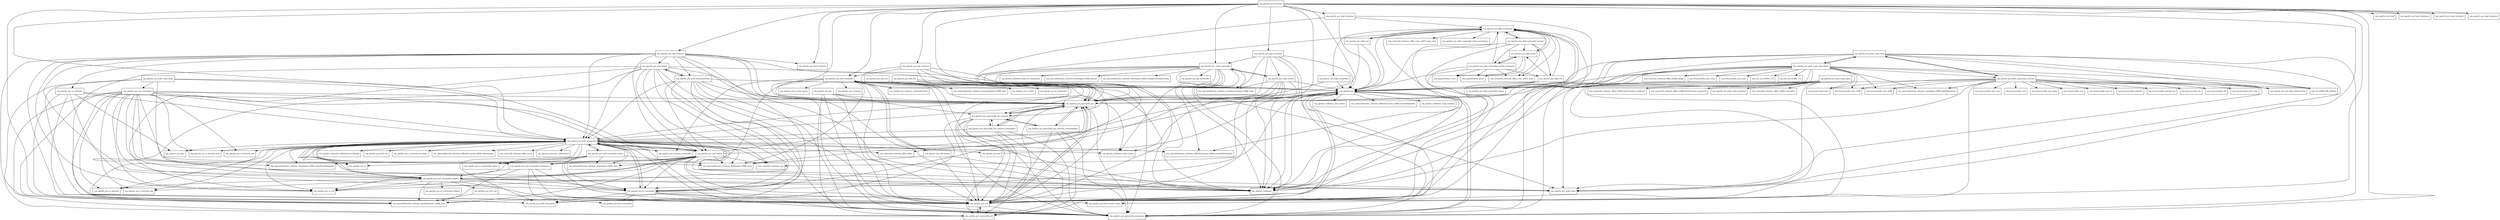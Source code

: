 digraph poi_ooxml_3_17_package_dependencies {
  node [shape = box, fontsize=10.0];
  org_apache_poi -> org_apache_poi_openxml4j_exceptions;
  org_apache_poi -> org_apache_poi_openxml4j_opc;
  org_apache_poi -> org_apache_poi_openxml4j_opc_internal;
  org_apache_poi -> org_apache_poi_openxml4j_util;
  org_apache_poi -> org_apache_poi_util;
  org_apache_poi -> org_apache_xmlbeans;
  org_apache_poi -> org_apache_xmlbeans_impl_common;
  org_apache_poi -> org_apache_xmlbeans_xml_stream;
  org_apache_poi -> org_openxmlformats_schemas_officeDocument_x2006_customProperties;
  org_apache_poi -> org_openxmlformats_schemas_officeDocument_x2006_extendedProperties;
  org_apache_poi_dev -> org_apache_poi_openxml4j_exceptions;
  org_apache_poi_dev -> org_apache_poi_openxml4j_opc;
  org_apache_poi_dev -> org_apache_poi_openxml4j_opc_internal;
  org_apache_poi_dev -> org_apache_poi_openxml4j_util;
  org_apache_poi_dev -> org_apache_poi_util;
  org_apache_poi_extractor -> org_apache_poi;
  org_apache_poi_extractor -> org_apache_poi_hsmf;
  org_apache_poi_extractor -> org_apache_poi_hsmf_datatypes;
  org_apache_poi_extractor -> org_apache_poi_hsmf_extractor;
  org_apache_poi_extractor -> org_apache_poi_hssf_extractor;
  org_apache_poi_extractor -> org_apache_poi_hssf_record_crypto;
  org_apache_poi_extractor -> org_apache_poi_hwpf_extractor;
  org_apache_poi_extractor -> org_apache_poi_openxml4j_exceptions;
  org_apache_poi_extractor -> org_apache_poi_openxml4j_opc;
  org_apache_poi_extractor -> org_apache_poi_poifs_crypt;
  org_apache_poi_extractor -> org_apache_poi_poifs_filesystem;
  org_apache_poi_extractor -> org_apache_poi_util;
  org_apache_poi_extractor -> org_apache_poi_xdgf_extractor;
  org_apache_poi_extractor -> org_apache_poi_xslf_extractor;
  org_apache_poi_extractor -> org_apache_poi_xslf_usermodel;
  org_apache_poi_extractor -> org_apache_poi_xssf_extractor;
  org_apache_poi_extractor -> org_apache_poi_xssf_usermodel;
  org_apache_poi_extractor -> org_apache_poi_xwpf_extractor;
  org_apache_poi_extractor -> org_apache_poi_xwpf_usermodel;
  org_apache_poi_extractor -> org_apache_xmlbeans;
  org_apache_poi_openxml4j_exceptions -> org_apache_poi;
  org_apache_poi_openxml4j_opc -> org_apache_poi_openxml4j_exceptions;
  org_apache_poi_openxml4j_opc -> org_apache_poi_openxml4j_opc_internal;
  org_apache_poi_openxml4j_opc -> org_apache_poi_openxml4j_opc_internal_marshallers;
  org_apache_poi_openxml4j_opc -> org_apache_poi_openxml4j_opc_internal_unmarshallers;
  org_apache_poi_openxml4j_opc -> org_apache_poi_openxml4j_util;
  org_apache_poi_openxml4j_opc -> org_apache_poi_util;
  org_apache_poi_openxml4j_opc_internal -> org_apache_poi_openxml4j_exceptions;
  org_apache_poi_openxml4j_opc_internal -> org_apache_poi_openxml4j_opc;
  org_apache_poi_openxml4j_opc_internal -> org_apache_poi_openxml4j_opc_internal_marshallers;
  org_apache_poi_openxml4j_opc_internal -> org_apache_poi_openxml4j_opc_internal_unmarshallers;
  org_apache_poi_openxml4j_opc_internal -> org_apache_poi_openxml4j_util;
  org_apache_poi_openxml4j_opc_internal -> org_apache_poi_poifs_filesystem;
  org_apache_poi_openxml4j_opc_internal -> org_apache_poi_util;
  org_apache_poi_openxml4j_opc_internal_marshallers -> org_apache_poi_openxml4j_exceptions;
  org_apache_poi_openxml4j_opc_internal_marshallers -> org_apache_poi_openxml4j_opc;
  org_apache_poi_openxml4j_opc_internal_marshallers -> org_apache_poi_openxml4j_opc_internal;
  org_apache_poi_openxml4j_opc_internal_marshallers -> org_apache_poi_openxml4j_util;
  org_apache_poi_openxml4j_opc_internal_marshallers -> org_apache_poi_util;
  org_apache_poi_openxml4j_opc_internal_marshallers -> org_apache_poi_xssf_usermodel;
  org_apache_poi_openxml4j_opc_internal_unmarshallers -> org_apache_poi_openxml4j_exceptions;
  org_apache_poi_openxml4j_opc_internal_unmarshallers -> org_apache_poi_openxml4j_opc;
  org_apache_poi_openxml4j_opc_internal_unmarshallers -> org_apache_poi_openxml4j_opc_internal;
  org_apache_poi_openxml4j_opc_internal_unmarshallers -> org_apache_poi_openxml4j_util;
  org_apache_poi_openxml4j_opc_internal_unmarshallers -> org_apache_poi_util;
  org_apache_poi_openxml4j_util -> org_apache_poi_util;
  org_apache_poi_poifs_crypt_agile -> com_microsoft_schemas_office_x2006_encryption;
  org_apache_poi_poifs_crypt_agile -> com_microsoft_schemas_office_x2006_keyEncryptor_certificate;
  org_apache_poi_poifs_crypt_agile -> com_microsoft_schemas_office_x2006_keyEncryptor_password;
  org_apache_poi_poifs_crypt_agile -> org_apache_poi;
  org_apache_poi_poifs_crypt_agile -> org_apache_poi_poifs_crypt;
  org_apache_poi_poifs_crypt_agile -> org_apache_poi_poifs_crypt_standard;
  org_apache_poi_poifs_crypt_agile -> org_apache_poi_poifs_filesystem;
  org_apache_poi_poifs_crypt_agile -> org_apache_poi_util;
  org_apache_poi_poifs_crypt_agile -> org_apache_xmlbeans;
  org_apache_poi_poifs_crypt_dsig -> org_apache_jcp_xml_dsig_internal_dom;
  org_apache_poi_poifs_crypt_dsig -> org_apache_poi;
  org_apache_poi_poifs_crypt_dsig -> org_apache_poi_openxml4j_exceptions;
  org_apache_poi_poifs_crypt_dsig -> org_apache_poi_openxml4j_opc;
  org_apache_poi_poifs_crypt_dsig -> org_apache_poi_poifs_crypt;
  org_apache_poi_poifs_crypt_dsig -> org_apache_poi_poifs_crypt_dsig_facets;
  org_apache_poi_poifs_crypt_dsig -> org_apache_poi_poifs_crypt_dsig_services;
  org_apache_poi_poifs_crypt_dsig -> org_apache_poi_util;
  org_apache_poi_poifs_crypt_dsig -> org_apache_xmlbeans;
  org_apache_poi_poifs_crypt_dsig -> org_w3_x2000_x09_xmldsig;
  org_apache_poi_poifs_crypt_dsig_facets -> com_microsoft_schemas_office_x2006_digsig;
  org_apache_poi_poifs_crypt_dsig_facets -> org_apache_jcp_xml_dsig_internal_dom;
  org_apache_poi_poifs_crypt_dsig_facets -> org_apache_poi;
  org_apache_poi_poifs_crypt_dsig_facets -> org_apache_poi_openxml4j_exceptions;
  org_apache_poi_poifs_crypt_dsig_facets -> org_apache_poi_openxml4j_opc;
  org_apache_poi_poifs_crypt_dsig_facets -> org_apache_poi_poifs_crypt;
  org_apache_poi_poifs_crypt_dsig_facets -> org_apache_poi_poifs_crypt_dsig;
  org_apache_poi_poifs_crypt_dsig_facets -> org_apache_poi_poifs_crypt_dsig_services;
  org_apache_poi_poifs_crypt_dsig_facets -> org_apache_poi_util;
  org_apache_poi_poifs_crypt_dsig_facets -> org_apache_xmlbeans;
  org_apache_poi_poifs_crypt_dsig_facets -> org_bouncycastle_asn1;
  org_apache_poi_poifs_crypt_dsig_facets -> org_bouncycastle_asn1_ocsp;
  org_apache_poi_poifs_crypt_dsig_facets -> org_bouncycastle_asn1_x500;
  org_apache_poi_poifs_crypt_dsig_facets -> org_bouncycastle_asn1_x509;
  org_apache_poi_poifs_crypt_dsig_facets -> org_bouncycastle_cert_ocsp;
  org_apache_poi_poifs_crypt_dsig_facets -> org_etsi_uri_x01903_v13;
  org_apache_poi_poifs_crypt_dsig_facets -> org_etsi_uri_x01903_v14;
  org_apache_poi_poifs_crypt_dsig_facets -> org_openxmlformats_schemas_xpackage_x2006_digitalSignature;
  org_apache_poi_poifs_crypt_dsig_facets -> org_w3_x2000_x09_xmldsig;
  org_apache_poi_poifs_crypt_dsig_services -> org_apache_jcp_xml_dsig_internal_dom;
  org_apache_poi_poifs_crypt_dsig_services -> org_apache_poi;
  org_apache_poi_poifs_crypt_dsig_services -> org_apache_poi_poifs_crypt;
  org_apache_poi_poifs_crypt_dsig_services -> org_apache_poi_poifs_crypt_dsig;
  org_apache_poi_poifs_crypt_dsig_services -> org_apache_poi_util;
  org_apache_poi_poifs_crypt_dsig_services -> org_apache_xmlbeans;
  org_apache_poi_poifs_crypt_dsig_services -> org_bouncycastle_asn1;
  org_apache_poi_poifs_crypt_dsig_services -> org_bouncycastle_asn1_cmp;
  org_apache_poi_poifs_crypt_dsig_services -> org_bouncycastle_asn1_nist;
  org_apache_poi_poifs_crypt_dsig_services -> org_bouncycastle_asn1_x500;
  org_apache_poi_poifs_crypt_dsig_services -> org_bouncycastle_asn1_x509;
  org_apache_poi_poifs_crypt_dsig_services -> org_bouncycastle_cert;
  org_apache_poi_poifs_crypt_dsig_services -> org_bouncycastle_cert_jcajce;
  org_apache_poi_poifs_crypt_dsig_services -> org_bouncycastle_cms;
  org_apache_poi_poifs_crypt_dsig_services -> org_bouncycastle_cms_bc;
  org_apache_poi_poifs_crypt_dsig_services -> org_bouncycastle_operator;
  org_apache_poi_poifs_crypt_dsig_services -> org_bouncycastle_operator_bc;
  org_apache_poi_poifs_crypt_dsig_services -> org_bouncycastle_tsp;
  org_apache_poi_poifs_crypt_dsig_services -> org_bouncycastle_util;
  org_apache_poi_poifs_crypt_dsig_services -> org_openxmlformats_schemas_xpackage_x2006_digitalSignature;
  org_apache_poi_poifs_crypt_dsig_services -> org_w3_x2000_x09_xmldsig;
  org_apache_poi_poifs_crypt_temp -> org_apache_poi_openxml4j_util;
  org_apache_poi_poifs_crypt_temp -> org_apache_poi_poifs_crypt;
  org_apache_poi_poifs_crypt_temp -> org_apache_poi_util;
  org_apache_poi_poifs_crypt_temp -> org_apache_poi_xssf_model;
  org_apache_poi_poifs_crypt_temp -> org_apache_poi_xssf_streaming;
  org_apache_poi_poifs_crypt_temp -> org_apache_poi_xssf_usermodel;
  org_apache_poi_ss_extractor -> org_apache_poi_hpsf;
  org_apache_poi_ss_extractor -> org_apache_poi_openxml4j_opc;
  org_apache_poi_ss_extractor -> org_apache_poi_poifs_filesystem;
  org_apache_poi_ss_extractor -> org_apache_poi_ss_usermodel;
  org_apache_poi_ss_extractor -> org_apache_poi_util;
  org_apache_poi_ss_extractor -> org_apache_poi_xssf_usermodel;
  org_apache_poi_ss_usermodel -> org_apache_poi;
  org_apache_poi_ss_usermodel -> org_apache_poi_hssf_record_crypto;
  org_apache_poi_ss_usermodel -> org_apache_poi_hssf_usermodel;
  org_apache_poi_ss_usermodel -> org_apache_poi_openxml4j_exceptions;
  org_apache_poi_ss_usermodel -> org_apache_poi_openxml4j_opc;
  org_apache_poi_ss_usermodel -> org_apache_poi_poifs_filesystem;
  org_apache_poi_ss_usermodel -> org_apache_poi_util;
  org_apache_poi_ss_usermodel -> org_apache_poi_xssf_usermodel;
  org_apache_poi_util -> org_apache_poi;
  org_apache_poi_util -> org_apache_poi_openxml4j_exceptions;
  org_apache_poi_util -> org_apache_poi_openxml4j_opc;
  org_apache_poi_util -> org_apache_poi_openxml4j_util;
  org_apache_poi_xdgf_exceptions -> org_apache_poi;
  org_apache_poi_xdgf_exceptions -> org_apache_poi_openxml4j_opc;
  org_apache_poi_xdgf_extractor -> org_apache_poi;
  org_apache_poi_xdgf_extractor -> org_apache_poi_openxml4j_opc;
  org_apache_poi_xdgf_extractor -> org_apache_poi_xdgf_usermodel;
  org_apache_poi_xdgf_extractor -> org_apache_poi_xdgf_usermodel_shape;
  org_apache_poi_xdgf_geom -> com_graphbuilder_curve;
  org_apache_poi_xdgf_geom -> com_graphbuilder_geom;
  org_apache_poi_xdgf_geom -> org_apache_poi_xdgf_usermodel;
  org_apache_poi_xdgf_geom -> org_apache_poi_xdgf_usermodel_section_geometry;
  org_apache_poi_xdgf_usermodel -> com_microsoft_schemas_office_visio_x2012_main;
  org_apache_poi_xdgf_usermodel -> com_microsoft_schemas_office_visio_x2012_main_impl;
  org_apache_poi_xdgf_usermodel -> org_apache_poi;
  org_apache_poi_xdgf_usermodel -> org_apache_poi_openxml4j_exceptions;
  org_apache_poi_xdgf_usermodel -> org_apache_poi_openxml4j_opc;
  org_apache_poi_xdgf_usermodel -> org_apache_poi_util;
  org_apache_poi_xdgf_usermodel -> org_apache_poi_xdgf_exceptions;
  org_apache_poi_xdgf_usermodel -> org_apache_poi_xdgf_geom;
  org_apache_poi_xdgf_usermodel -> org_apache_poi_xdgf_usermodel_section;
  org_apache_poi_xdgf_usermodel -> org_apache_poi_xdgf_usermodel_shape;
  org_apache_poi_xdgf_usermodel -> org_apache_poi_xdgf_usermodel_shape_exceptions;
  org_apache_poi_xdgf_usermodel -> org_apache_poi_xdgf_xml;
  org_apache_poi_xdgf_usermodel -> org_apache_xmlbeans;
  org_apache_poi_xdgf_usermodel_section -> com_microsoft_schemas_office_visio_x2012_main;
  org_apache_poi_xdgf_usermodel_section -> org_apache_poi;
  org_apache_poi_xdgf_usermodel_section -> org_apache_poi_util;
  org_apache_poi_xdgf_usermodel_section -> org_apache_poi_xdgf_geom;
  org_apache_poi_xdgf_usermodel_section -> org_apache_poi_xdgf_usermodel;
  org_apache_poi_xdgf_usermodel_section -> org_apache_poi_xdgf_usermodel_section_geometry;
  org_apache_poi_xdgf_usermodel_section -> org_apache_poi_xdgf_util;
  org_apache_poi_xdgf_usermodel_section_geometry -> com_graphbuilder_curve;
  org_apache_poi_xdgf_usermodel_section_geometry -> com_graphbuilder_geom;
  org_apache_poi_xdgf_usermodel_section_geometry -> com_microsoft_schemas_office_visio_x2012_main;
  org_apache_poi_xdgf_usermodel_section_geometry -> org_apache_poi;
  org_apache_poi_xdgf_usermodel_section_geometry -> org_apache_poi_util;
  org_apache_poi_xdgf_usermodel_section_geometry -> org_apache_poi_xdgf_geom;
  org_apache_poi_xdgf_usermodel_section_geometry -> org_apache_poi_xdgf_usermodel;
  org_apache_poi_xdgf_usermodel_section_geometry -> org_apache_poi_xdgf_util;
  org_apache_poi_xdgf_usermodel_shape -> org_apache_poi_xdgf_usermodel;
  org_apache_poi_xdgf_util -> org_apache_poi;
  org_apache_poi_xdgf_util -> org_apache_poi_xdgf_geom;
  org_apache_poi_xdgf_util -> org_apache_poi_xdgf_usermodel;
  org_apache_poi_xdgf_util -> org_apache_poi_xdgf_usermodel_shape;
  org_apache_poi_xdgf_util -> org_apache_xmlbeans;
  org_apache_poi_xdgf_xml -> org_apache_poi;
  org_apache_poi_xdgf_xml -> org_apache_poi_openxml4j_opc;
  org_apache_poi_xdgf_xml -> org_apache_poi_xdgf_usermodel;
  org_apache_poi_xslf_extractor -> org_apache_poi;
  org_apache_poi_xslf_extractor -> org_apache_poi_openxml4j_exceptions;
  org_apache_poi_xslf_extractor -> org_apache_poi_openxml4j_opc;
  org_apache_poi_xslf_extractor -> org_apache_poi_xslf_usermodel;
  org_apache_poi_xslf_extractor -> org_apache_xmlbeans;
  org_apache_poi_xslf_extractor -> org_openxmlformats_schemas_presentationml_x2006_main;
  org_apache_poi_xslf_model -> org_apache_poi_util;
  org_apache_poi_xslf_model -> org_apache_poi_xslf_usermodel;
  org_apache_poi_xslf_model -> org_apache_xmlbeans;
  org_apache_poi_xslf_model -> org_openxmlformats_schemas_drawingml_x2006_main;
  org_apache_poi_xslf_usermodel -> org_apache_poi;
  org_apache_poi_xslf_usermodel -> org_apache_poi_common_usermodel;
  org_apache_poi_xslf_usermodel -> org_apache_poi_common_usermodel_fonts;
  org_apache_poi_xslf_usermodel -> org_apache_poi_openxml4j_exceptions;
  org_apache_poi_xslf_usermodel -> org_apache_poi_openxml4j_opc;
  org_apache_poi_xslf_usermodel -> org_apache_poi_sl_draw;
  org_apache_poi_xslf_usermodel -> org_apache_poi_sl_draw_geom;
  org_apache_poi_xslf_usermodel -> org_apache_poi_sl_image;
  org_apache_poi_xslf_usermodel -> org_apache_poi_sl_usermodel;
  org_apache_poi_xslf_usermodel -> org_apache_poi_util;
  org_apache_poi_xslf_usermodel -> org_apache_poi_xslf_model;
  org_apache_poi_xslf_usermodel -> org_apache_xmlbeans;
  org_apache_poi_xslf_usermodel -> org_apache_xmlbeans_impl_values;
  org_apache_poi_xslf_usermodel -> org_openxmlformats_schemas_drawingml_x2006_chart;
  org_apache_poi_xslf_usermodel -> org_openxmlformats_schemas_drawingml_x2006_main;
  org_apache_poi_xslf_usermodel -> org_openxmlformats_schemas_presentationml_x2006_main;
  org_apache_poi_xslf_util -> org_apache_poi_sl_draw;
  org_apache_poi_xslf_util -> org_apache_poi_sl_usermodel;
  org_apache_poi_xssf -> org_apache_poi;
  org_apache_poi_xssf_binary -> com_microsoft_schemas_vml;
  org_apache_poi_xssf_binary -> org_apache_poi;
  org_apache_poi_xssf_binary -> org_apache_poi_openxml4j_exceptions;
  org_apache_poi_xssf_binary -> org_apache_poi_openxml4j_opc;
  org_apache_poi_xssf_binary -> org_apache_poi_ss_usermodel;
  org_apache_poi_xssf_binary -> org_apache_poi_ss_util;
  org_apache_poi_xssf_binary -> org_apache_poi_util;
  org_apache_poi_xssf_binary -> org_apache_poi_xssf_eventusermodel;
  org_apache_poi_xssf_binary -> org_apache_poi_xssf_model;
  org_apache_poi_xssf_binary -> org_apache_poi_xssf_usermodel;
  org_apache_poi_xssf_binary -> org_apache_poi_xssf_usermodel_helpers;
  org_apache_poi_xssf_binary -> org_openxmlformats_schemas_spreadsheetml_x2006_main;
  org_apache_poi_xssf_dev -> org_apache_poi;
  org_apache_poi_xssf_dev -> org_apache_poi_openxml4j_opc;
  org_apache_poi_xssf_dev -> org_apache_poi_openxml4j_opc_internal;
  org_apache_poi_xssf_dev -> org_apache_poi_util;
  org_apache_poi_xssf_dev -> org_apache_poi_xssf_usermodel;
  org_apache_poi_xssf_dev -> org_apache_xmlbeans;
  org_apache_poi_xssf_eventusermodel -> org_apache_poi;
  org_apache_poi_xssf_eventusermodel -> org_apache_poi_openxml4j_exceptions;
  org_apache_poi_xssf_eventusermodel -> org_apache_poi_openxml4j_opc;
  org_apache_poi_xssf_eventusermodel -> org_apache_poi_ss_usermodel;
  org_apache_poi_xssf_eventusermodel -> org_apache_poi_ss_util;
  org_apache_poi_xssf_eventusermodel -> org_apache_poi_util;
  org_apache_poi_xssf_eventusermodel -> org_apache_poi_xssf_binary;
  org_apache_poi_xssf_eventusermodel -> org_apache_poi_xssf_model;
  org_apache_poi_xssf_eventusermodel -> org_apache_poi_xssf_usermodel;
  org_apache_poi_xssf_eventusermodel -> org_apache_xmlbeans;
  org_apache_poi_xssf_eventusermodel -> org_openxmlformats_schemas_spreadsheetml_x2006_main;
  org_apache_poi_xssf_extractor -> org_apache_poi;
  org_apache_poi_xssf_extractor -> org_apache_poi_hssf_extractor;
  org_apache_poi_xssf_extractor -> org_apache_poi_openxml4j_exceptions;
  org_apache_poi_xssf_extractor -> org_apache_poi_openxml4j_opc;
  org_apache_poi_xssf_extractor -> org_apache_poi_ss_extractor;
  org_apache_poi_xssf_extractor -> org_apache_poi_ss_usermodel;
  org_apache_poi_xssf_extractor -> org_apache_poi_ss_util;
  org_apache_poi_xssf_extractor -> org_apache_poi_util;
  org_apache_poi_xssf_extractor -> org_apache_poi_xssf_binary;
  org_apache_poi_xssf_extractor -> org_apache_poi_xssf_eventusermodel;
  org_apache_poi_xssf_extractor -> org_apache_poi_xssf_model;
  org_apache_poi_xssf_extractor -> org_apache_poi_xssf_usermodel;
  org_apache_poi_xssf_extractor -> org_apache_poi_xssf_usermodel_helpers;
  org_apache_poi_xssf_extractor -> org_apache_xmlbeans;
  org_apache_poi_xssf_extractor -> org_openxmlformats_schemas_spreadsheetml_x2006_main;
  org_apache_poi_xssf_model -> com_microsoft_schemas_vml;
  org_apache_poi_xssf_model -> org_apache_poi;
  org_apache_poi_xssf_model -> org_apache_poi_openxml4j_opc;
  org_apache_poi_xssf_model -> org_apache_poi_ss;
  org_apache_poi_xssf_model -> org_apache_poi_ss_usermodel;
  org_apache_poi_xssf_model -> org_apache_poi_ss_util;
  org_apache_poi_xssf_model -> org_apache_poi_util;
  org_apache_poi_xssf_model -> org_apache_poi_xssf_usermodel;
  org_apache_poi_xssf_model -> org_apache_poi_xssf_usermodel_extensions;
  org_apache_poi_xssf_model -> org_apache_poi_xssf_usermodel_helpers;
  org_apache_poi_xssf_model -> org_apache_xmlbeans;
  org_apache_poi_xssf_model -> org_openxmlformats_schemas_drawingml_x2006_main;
  org_apache_poi_xssf_model -> org_openxmlformats_schemas_drawingml_x2006_spreadsheetDrawing;
  org_apache_poi_xssf_model -> org_openxmlformats_schemas_spreadsheetml_x2006_main;
  org_apache_poi_xssf_streaming -> org_apache_poi_common_usermodel;
  org_apache_poi_xssf_streaming -> org_apache_poi_openxml4j_opc;
  org_apache_poi_xssf_streaming -> org_apache_poi_openxml4j_util;
  org_apache_poi_xssf_streaming -> org_apache_poi_ss;
  org_apache_poi_xssf_streaming -> org_apache_poi_ss_formula;
  org_apache_poi_xssf_streaming -> org_apache_poi_ss_formula_eval;
  org_apache_poi_xssf_streaming -> org_apache_poi_ss_formula_ptg;
  org_apache_poi_xssf_streaming -> org_apache_poi_ss_formula_udf;
  org_apache_poi_xssf_streaming -> org_apache_poi_ss_usermodel;
  org_apache_poi_xssf_streaming -> org_apache_poi_ss_util;
  org_apache_poi_xssf_streaming -> org_apache_poi_util;
  org_apache_poi_xssf_streaming -> org_apache_poi_xssf_model;
  org_apache_poi_xssf_streaming -> org_apache_poi_xssf_usermodel;
  org_apache_poi_xssf_streaming -> org_apache_poi_xssf_usermodel_helpers;
  org_apache_poi_xssf_streaming -> org_openxmlformats_schemas_drawingml_x2006_main;
  org_apache_poi_xssf_streaming -> org_openxmlformats_schemas_drawingml_x2006_spreadsheetDrawing;
  org_apache_poi_xssf_streaming -> org_openxmlformats_schemas_spreadsheetml_x2006_main;
  org_apache_poi_xssf_usermodel -> com_microsoft_schemas_office_excel;
  org_apache_poi_xssf_usermodel -> com_microsoft_schemas_office_office;
  org_apache_poi_xssf_usermodel -> com_microsoft_schemas_vml;
  org_apache_poi_xssf_usermodel -> org_apache_commons_collections4;
  org_apache_poi_xssf_usermodel -> org_apache_commons_collections4_multimap;
  org_apache_poi_xssf_usermodel -> org_apache_poi;
  org_apache_poi_xssf_usermodel -> org_apache_poi_common_usermodel;
  org_apache_poi_xssf_usermodel -> org_apache_poi_hpsf;
  org_apache_poi_xssf_usermodel -> org_apache_poi_hssf_util;
  org_apache_poi_xssf_usermodel -> org_apache_poi_openxml4j_exceptions;
  org_apache_poi_xssf_usermodel -> org_apache_poi_openxml4j_opc;
  org_apache_poi_xssf_usermodel -> org_apache_poi_poifs_crypt;
  org_apache_poi_xssf_usermodel -> org_apache_poi_poifs_filesystem;
  org_apache_poi_xssf_usermodel -> org_apache_poi_ss;
  org_apache_poi_xssf_usermodel -> org_apache_poi_ss_formula;
  org_apache_poi_xssf_usermodel -> org_apache_poi_ss_formula_eval;
  org_apache_poi_xssf_usermodel -> org_apache_poi_ss_formula_functions;
  org_apache_poi_xssf_usermodel -> org_apache_poi_ss_formula_ptg;
  org_apache_poi_xssf_usermodel -> org_apache_poi_ss_formula_udf;
  org_apache_poi_xssf_usermodel -> org_apache_poi_ss_usermodel;
  org_apache_poi_xssf_usermodel -> org_apache_poi_ss_usermodel_charts;
  org_apache_poi_xssf_usermodel -> org_apache_poi_ss_util;
  org_apache_poi_xssf_usermodel -> org_apache_poi_util;
  org_apache_poi_xssf_usermodel -> org_apache_poi_xssf;
  org_apache_poi_xssf_usermodel -> org_apache_poi_xssf_model;
  org_apache_poi_xssf_usermodel -> org_apache_poi_xssf_usermodel_charts;
  org_apache_poi_xssf_usermodel -> org_apache_poi_xssf_usermodel_extensions;
  org_apache_poi_xssf_usermodel -> org_apache_poi_xssf_usermodel_helpers;
  org_apache_poi_xssf_usermodel -> org_apache_xmlbeans;
  org_apache_poi_xssf_usermodel -> org_apache_xmlbeans_impl_values;
  org_apache_poi_xssf_usermodel -> org_openxmlformats_schemas_drawingml_x2006_chart;
  org_apache_poi_xssf_usermodel -> org_openxmlformats_schemas_drawingml_x2006_main;
  org_apache_poi_xssf_usermodel -> org_openxmlformats_schemas_drawingml_x2006_spreadsheetDrawing;
  org_apache_poi_xssf_usermodel -> org_openxmlformats_schemas_officeDocument_x2006_extendedProperties;
  org_apache_poi_xssf_usermodel -> org_openxmlformats_schemas_officeDocument_x2006_relationships;
  org_apache_poi_xssf_usermodel -> org_openxmlformats_schemas_spreadsheetml_x2006_main;
  org_apache_poi_xssf_usermodel_charts -> org_apache_poi_ss_usermodel;
  org_apache_poi_xssf_usermodel_charts -> org_apache_poi_ss_usermodel_charts;
  org_apache_poi_xssf_usermodel_charts -> org_apache_poi_ss_util;
  org_apache_poi_xssf_usermodel_charts -> org_apache_poi_util;
  org_apache_poi_xssf_usermodel_charts -> org_apache_poi_xssf_usermodel;
  org_apache_poi_xssf_usermodel_charts -> org_openxmlformats_schemas_drawingml_x2006_chart;
  org_apache_poi_xssf_usermodel_charts -> org_openxmlformats_schemas_drawingml_x2006_main;
  org_apache_poi_xssf_usermodel_extensions -> org_apache_poi_hssf_usermodel;
  org_apache_poi_xssf_usermodel_extensions -> org_apache_poi_ss_usermodel;
  org_apache_poi_xssf_usermodel_extensions -> org_apache_poi_util;
  org_apache_poi_xssf_usermodel_extensions -> org_apache_poi_xssf_model;
  org_apache_poi_xssf_usermodel_extensions -> org_apache_poi_xssf_usermodel;
  org_apache_poi_xssf_usermodel_extensions -> org_apache_poi_xssf_usermodel_helpers;
  org_apache_poi_xssf_usermodel_extensions -> org_openxmlformats_schemas_spreadsheetml_x2006_main;
  org_apache_poi_xssf_usermodel_helpers -> org_apache_poi_poifs_crypt;
  org_apache_poi_xssf_usermodel_helpers -> org_apache_poi_ss_formula;
  org_apache_poi_xssf_usermodel_helpers -> org_apache_poi_ss_formula_ptg;
  org_apache_poi_xssf_usermodel_helpers -> org_apache_poi_ss_usermodel;
  org_apache_poi_xssf_usermodel_helpers -> org_apache_poi_ss_usermodel_helpers;
  org_apache_poi_xssf_usermodel_helpers -> org_apache_poi_ss_util;
  org_apache_poi_xssf_usermodel_helpers -> org_apache_poi_util;
  org_apache_poi_xssf_usermodel_helpers -> org_apache_poi_xssf_model;
  org_apache_poi_xssf_usermodel_helpers -> org_apache_poi_xssf_usermodel;
  org_apache_poi_xssf_usermodel_helpers -> org_apache_poi_xssf_util;
  org_apache_poi_xssf_usermodel_helpers -> org_apache_xmlbeans;
  org_apache_poi_xssf_usermodel_helpers -> org_openxmlformats_schemas_spreadsheetml_x2006_main;
  org_apache_poi_xssf_util -> org_apache_poi_util;
  org_apache_poi_xssf_util -> org_openxmlformats_schemas_spreadsheetml_x2006_main;
  org_apache_poi_xwpf_extractor -> org_apache_poi;
  org_apache_poi_xwpf_extractor -> org_apache_poi_openxml4j_exceptions;
  org_apache_poi_xwpf_extractor -> org_apache_poi_openxml4j_opc;
  org_apache_poi_xwpf_extractor -> org_apache_poi_xwpf_model;
  org_apache_poi_xwpf_extractor -> org_apache_poi_xwpf_usermodel;
  org_apache_poi_xwpf_extractor -> org_apache_xmlbeans;
  org_apache_poi_xwpf_extractor -> org_openxmlformats_schemas_wordprocessingml_x2006_main;
  org_apache_poi_xwpf_model -> com_microsoft_schemas_office_office;
  org_apache_poi_xwpf_model -> com_microsoft_schemas_vml;
  org_apache_poi_xwpf_model -> org_apache_poi;
  org_apache_poi_xwpf_model -> org_apache_poi_openxml4j_opc;
  org_apache_poi_xwpf_model -> org_apache_poi_util;
  org_apache_poi_xwpf_model -> org_apache_poi_xwpf_usermodel;
  org_apache_poi_xwpf_model -> org_apache_xmlbeans;
  org_apache_poi_xwpf_model -> org_apache_xmlbeans_impl_values;
  org_apache_poi_xwpf_model -> org_openxmlformats_schemas_wordprocessingml_x2006_main;
  org_apache_poi_xwpf_usermodel -> org_apache_poi;
  org_apache_poi_xwpf_usermodel -> org_apache_poi_openxml4j_exceptions;
  org_apache_poi_xwpf_usermodel -> org_apache_poi_openxml4j_opc;
  org_apache_poi_xwpf_usermodel -> org_apache_poi_poifs_crypt;
  org_apache_poi_xwpf_usermodel -> org_apache_poi_util;
  org_apache_poi_xwpf_usermodel -> org_apache_poi_wp_usermodel;
  org_apache_poi_xwpf_usermodel -> org_apache_poi_xwpf_model;
  org_apache_poi_xwpf_usermodel -> org_apache_xmlbeans;
  org_apache_poi_xwpf_usermodel -> org_apache_xmlbeans_impl_values;
  org_apache_poi_xwpf_usermodel -> org_apache_xmlbeans_impl_xb_xmlschema;
  org_apache_poi_xwpf_usermodel -> org_openxmlformats_schemas_drawingml_x2006_main;
  org_apache_poi_xwpf_usermodel -> org_openxmlformats_schemas_drawingml_x2006_picture;
  org_apache_poi_xwpf_usermodel -> org_openxmlformats_schemas_drawingml_x2006_wordprocessingDrawing;
  org_apache_poi_xwpf_usermodel -> org_openxmlformats_schemas_officeDocument_x2006_extendedProperties;
  org_apache_poi_xwpf_usermodel -> org_openxmlformats_schemas_wordprocessingml_x2006_main;
}
